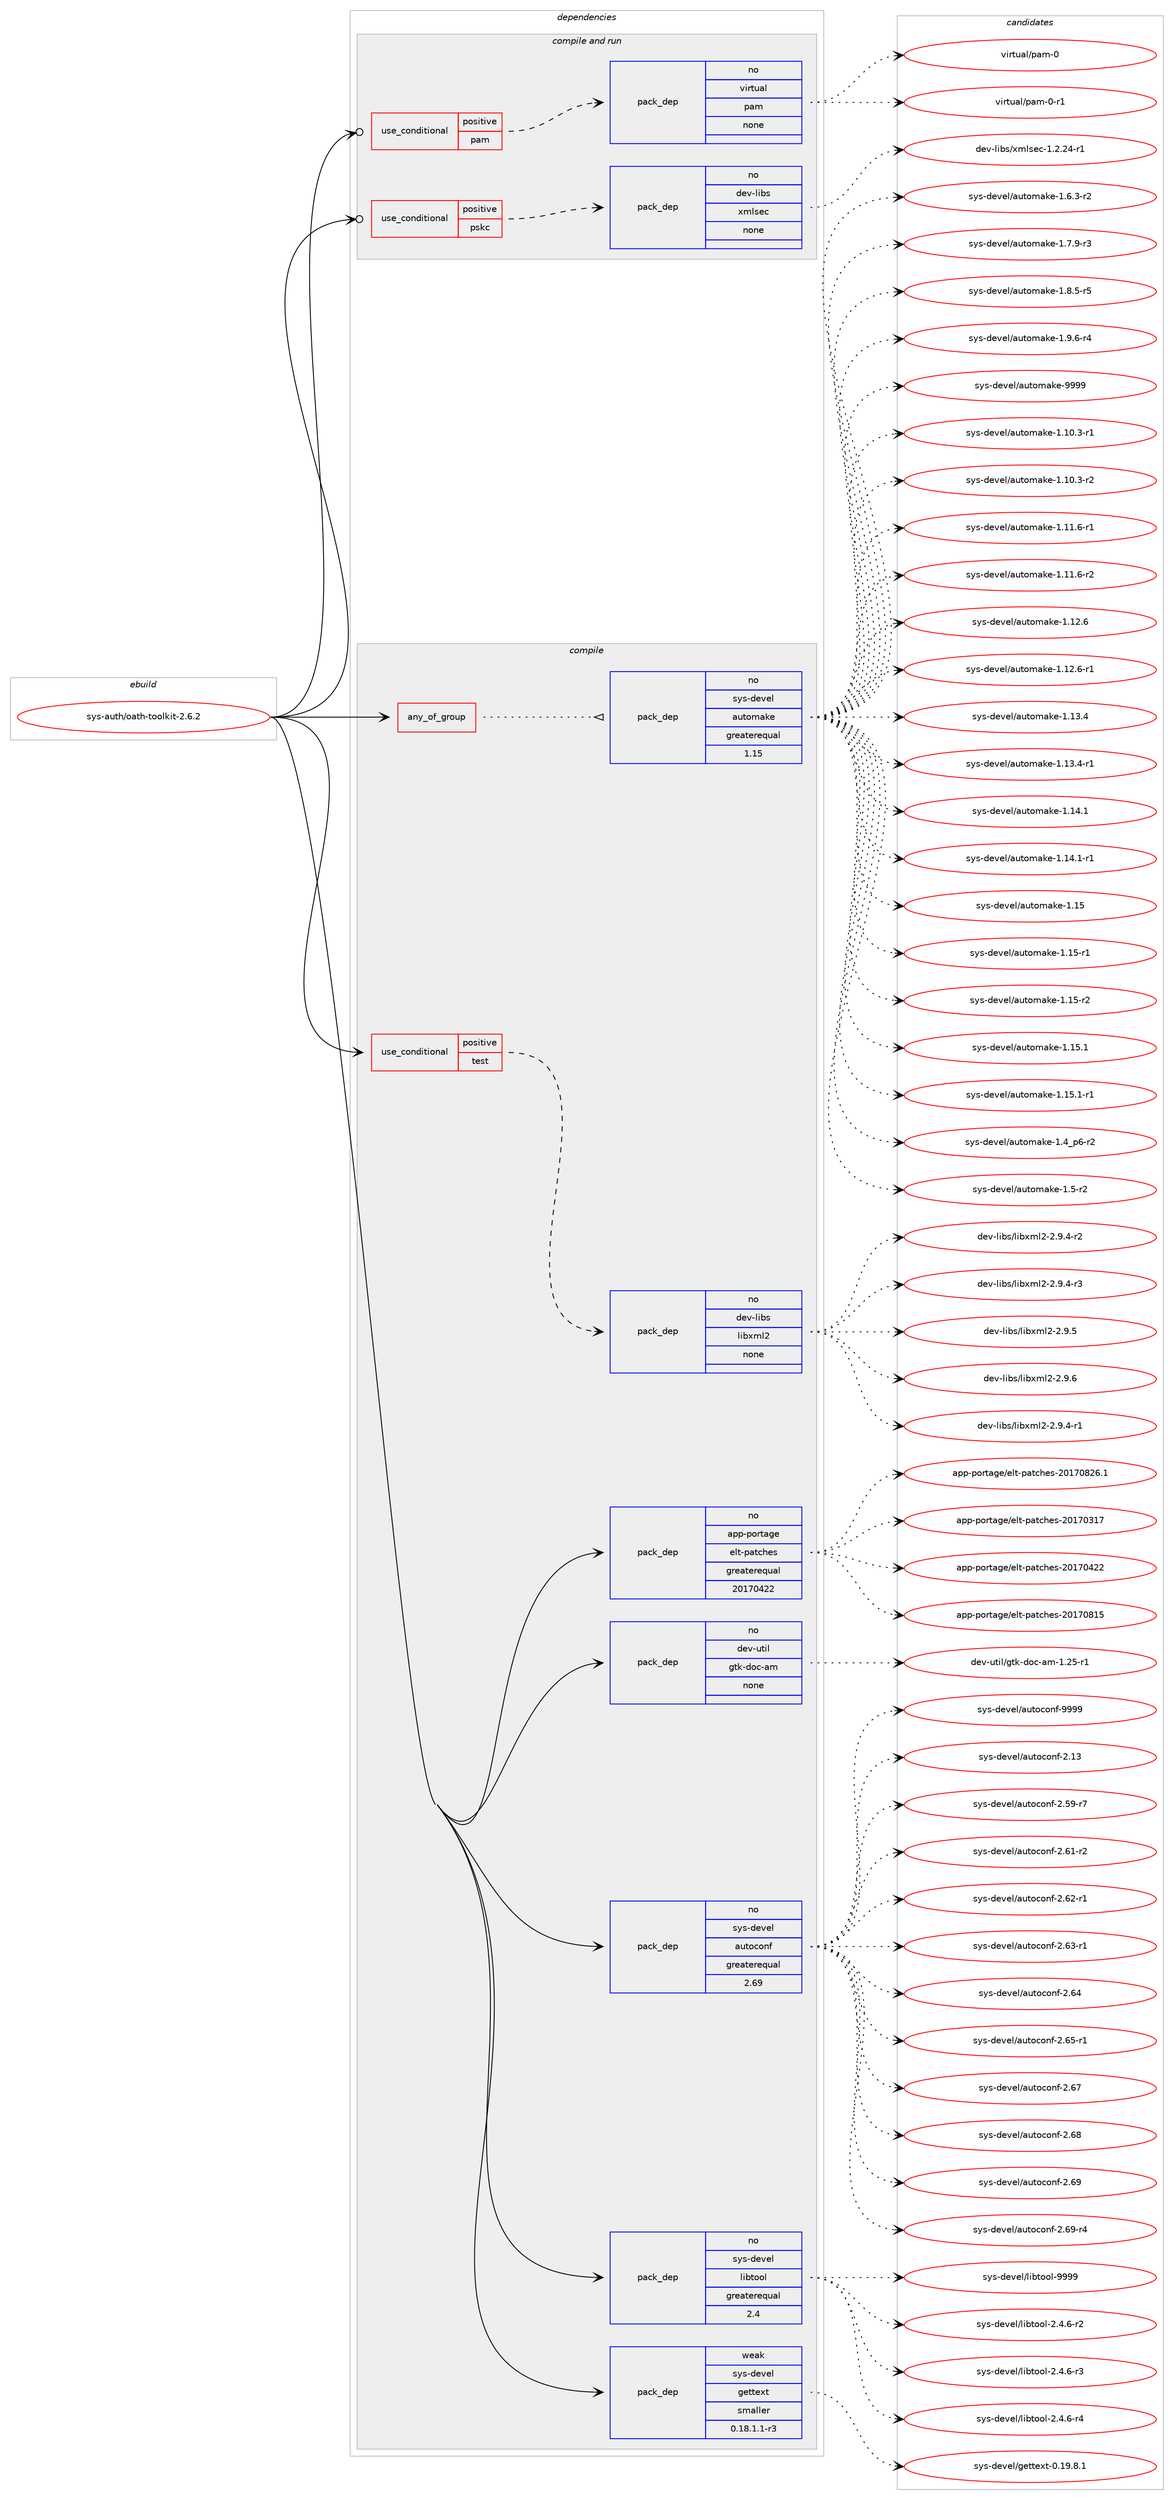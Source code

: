 digraph prolog {

# *************
# Graph options
# *************

newrank=true;
concentrate=true;
compound=true;
graph [rankdir=LR,fontname=Helvetica,fontsize=10,ranksep=1.5];#, ranksep=2.5, nodesep=0.2];
edge  [arrowhead=vee];
node  [fontname=Helvetica,fontsize=10];

# **********
# The ebuild
# **********

subgraph cluster_leftcol {
color=gray;
rank=same;
label=<<i>ebuild</i>>;
id [label="sys-auth/oath-toolkit-2.6.2", color=red, width=4, href="../sys-auth/oath-toolkit-2.6.2.svg"];
}

# ****************
# The dependencies
# ****************

subgraph cluster_midcol {
color=gray;
label=<<i>dependencies</i>>;
subgraph cluster_compile {
fillcolor="#eeeeee";
style=filled;
label=<<i>compile</i>>;
subgraph any7982 {
dependency475130 [label=<<TABLE BORDER="0" CELLBORDER="1" CELLSPACING="0" CELLPADDING="4"><TR><TD CELLPADDING="10">any_of_group</TD></TR></TABLE>>, shape=none, color=red];subgraph pack352409 {
dependency475131 [label=<<TABLE BORDER="0" CELLBORDER="1" CELLSPACING="0" CELLPADDING="4" WIDTH="220"><TR><TD ROWSPAN="6" CELLPADDING="30">pack_dep</TD></TR><TR><TD WIDTH="110">no</TD></TR><TR><TD>sys-devel</TD></TR><TR><TD>automake</TD></TR><TR><TD>greaterequal</TD></TR><TR><TD>1.15</TD></TR></TABLE>>, shape=none, color=blue];
}
dependency475130:e -> dependency475131:w [weight=20,style="dotted",arrowhead="oinv"];
}
id:e -> dependency475130:w [weight=20,style="solid",arrowhead="vee"];
subgraph cond114469 {
dependency475132 [label=<<TABLE BORDER="0" CELLBORDER="1" CELLSPACING="0" CELLPADDING="4"><TR><TD ROWSPAN="3" CELLPADDING="10">use_conditional</TD></TR><TR><TD>positive</TD></TR><TR><TD>test</TD></TR></TABLE>>, shape=none, color=red];
subgraph pack352410 {
dependency475133 [label=<<TABLE BORDER="0" CELLBORDER="1" CELLSPACING="0" CELLPADDING="4" WIDTH="220"><TR><TD ROWSPAN="6" CELLPADDING="30">pack_dep</TD></TR><TR><TD WIDTH="110">no</TD></TR><TR><TD>dev-libs</TD></TR><TR><TD>libxml2</TD></TR><TR><TD>none</TD></TR><TR><TD></TD></TR></TABLE>>, shape=none, color=blue];
}
dependency475132:e -> dependency475133:w [weight=20,style="dashed",arrowhead="vee"];
}
id:e -> dependency475132:w [weight=20,style="solid",arrowhead="vee"];
subgraph pack352411 {
dependency475134 [label=<<TABLE BORDER="0" CELLBORDER="1" CELLSPACING="0" CELLPADDING="4" WIDTH="220"><TR><TD ROWSPAN="6" CELLPADDING="30">pack_dep</TD></TR><TR><TD WIDTH="110">no</TD></TR><TR><TD>app-portage</TD></TR><TR><TD>elt-patches</TD></TR><TR><TD>greaterequal</TD></TR><TR><TD>20170422</TD></TR></TABLE>>, shape=none, color=blue];
}
id:e -> dependency475134:w [weight=20,style="solid",arrowhead="vee"];
subgraph pack352412 {
dependency475135 [label=<<TABLE BORDER="0" CELLBORDER="1" CELLSPACING="0" CELLPADDING="4" WIDTH="220"><TR><TD ROWSPAN="6" CELLPADDING="30">pack_dep</TD></TR><TR><TD WIDTH="110">no</TD></TR><TR><TD>dev-util</TD></TR><TR><TD>gtk-doc-am</TD></TR><TR><TD>none</TD></TR><TR><TD></TD></TR></TABLE>>, shape=none, color=blue];
}
id:e -> dependency475135:w [weight=20,style="solid",arrowhead="vee"];
subgraph pack352413 {
dependency475136 [label=<<TABLE BORDER="0" CELLBORDER="1" CELLSPACING="0" CELLPADDING="4" WIDTH="220"><TR><TD ROWSPAN="6" CELLPADDING="30">pack_dep</TD></TR><TR><TD WIDTH="110">no</TD></TR><TR><TD>sys-devel</TD></TR><TR><TD>autoconf</TD></TR><TR><TD>greaterequal</TD></TR><TR><TD>2.69</TD></TR></TABLE>>, shape=none, color=blue];
}
id:e -> dependency475136:w [weight=20,style="solid",arrowhead="vee"];
subgraph pack352414 {
dependency475137 [label=<<TABLE BORDER="0" CELLBORDER="1" CELLSPACING="0" CELLPADDING="4" WIDTH="220"><TR><TD ROWSPAN="6" CELLPADDING="30">pack_dep</TD></TR><TR><TD WIDTH="110">no</TD></TR><TR><TD>sys-devel</TD></TR><TR><TD>libtool</TD></TR><TR><TD>greaterequal</TD></TR><TR><TD>2.4</TD></TR></TABLE>>, shape=none, color=blue];
}
id:e -> dependency475137:w [weight=20,style="solid",arrowhead="vee"];
subgraph pack352415 {
dependency475138 [label=<<TABLE BORDER="0" CELLBORDER="1" CELLSPACING="0" CELLPADDING="4" WIDTH="220"><TR><TD ROWSPAN="6" CELLPADDING="30">pack_dep</TD></TR><TR><TD WIDTH="110">weak</TD></TR><TR><TD>sys-devel</TD></TR><TR><TD>gettext</TD></TR><TR><TD>smaller</TD></TR><TR><TD>0.18.1.1-r3</TD></TR></TABLE>>, shape=none, color=blue];
}
id:e -> dependency475138:w [weight=20,style="solid",arrowhead="vee"];
}
subgraph cluster_compileandrun {
fillcolor="#eeeeee";
style=filled;
label=<<i>compile and run</i>>;
subgraph cond114470 {
dependency475139 [label=<<TABLE BORDER="0" CELLBORDER="1" CELLSPACING="0" CELLPADDING="4"><TR><TD ROWSPAN="3" CELLPADDING="10">use_conditional</TD></TR><TR><TD>positive</TD></TR><TR><TD>pam</TD></TR></TABLE>>, shape=none, color=red];
subgraph pack352416 {
dependency475140 [label=<<TABLE BORDER="0" CELLBORDER="1" CELLSPACING="0" CELLPADDING="4" WIDTH="220"><TR><TD ROWSPAN="6" CELLPADDING="30">pack_dep</TD></TR><TR><TD WIDTH="110">no</TD></TR><TR><TD>virtual</TD></TR><TR><TD>pam</TD></TR><TR><TD>none</TD></TR><TR><TD></TD></TR></TABLE>>, shape=none, color=blue];
}
dependency475139:e -> dependency475140:w [weight=20,style="dashed",arrowhead="vee"];
}
id:e -> dependency475139:w [weight=20,style="solid",arrowhead="odotvee"];
subgraph cond114471 {
dependency475141 [label=<<TABLE BORDER="0" CELLBORDER="1" CELLSPACING="0" CELLPADDING="4"><TR><TD ROWSPAN="3" CELLPADDING="10">use_conditional</TD></TR><TR><TD>positive</TD></TR><TR><TD>pskc</TD></TR></TABLE>>, shape=none, color=red];
subgraph pack352417 {
dependency475142 [label=<<TABLE BORDER="0" CELLBORDER="1" CELLSPACING="0" CELLPADDING="4" WIDTH="220"><TR><TD ROWSPAN="6" CELLPADDING="30">pack_dep</TD></TR><TR><TD WIDTH="110">no</TD></TR><TR><TD>dev-libs</TD></TR><TR><TD>xmlsec</TD></TR><TR><TD>none</TD></TR><TR><TD></TD></TR></TABLE>>, shape=none, color=blue];
}
dependency475141:e -> dependency475142:w [weight=20,style="dashed",arrowhead="vee"];
}
id:e -> dependency475141:w [weight=20,style="solid",arrowhead="odotvee"];
}
subgraph cluster_run {
fillcolor="#eeeeee";
style=filled;
label=<<i>run</i>>;
}
}

# **************
# The candidates
# **************

subgraph cluster_choices {
rank=same;
color=gray;
label=<<i>candidates</i>>;

subgraph choice352409 {
color=black;
nodesep=1;
choice11512111545100101118101108479711711611110997107101454946494846514511449 [label="sys-devel/automake-1.10.3-r1", color=red, width=4,href="../sys-devel/automake-1.10.3-r1.svg"];
choice11512111545100101118101108479711711611110997107101454946494846514511450 [label="sys-devel/automake-1.10.3-r2", color=red, width=4,href="../sys-devel/automake-1.10.3-r2.svg"];
choice11512111545100101118101108479711711611110997107101454946494946544511449 [label="sys-devel/automake-1.11.6-r1", color=red, width=4,href="../sys-devel/automake-1.11.6-r1.svg"];
choice11512111545100101118101108479711711611110997107101454946494946544511450 [label="sys-devel/automake-1.11.6-r2", color=red, width=4,href="../sys-devel/automake-1.11.6-r2.svg"];
choice1151211154510010111810110847971171161111099710710145494649504654 [label="sys-devel/automake-1.12.6", color=red, width=4,href="../sys-devel/automake-1.12.6.svg"];
choice11512111545100101118101108479711711611110997107101454946495046544511449 [label="sys-devel/automake-1.12.6-r1", color=red, width=4,href="../sys-devel/automake-1.12.6-r1.svg"];
choice1151211154510010111810110847971171161111099710710145494649514652 [label="sys-devel/automake-1.13.4", color=red, width=4,href="../sys-devel/automake-1.13.4.svg"];
choice11512111545100101118101108479711711611110997107101454946495146524511449 [label="sys-devel/automake-1.13.4-r1", color=red, width=4,href="../sys-devel/automake-1.13.4-r1.svg"];
choice1151211154510010111810110847971171161111099710710145494649524649 [label="sys-devel/automake-1.14.1", color=red, width=4,href="../sys-devel/automake-1.14.1.svg"];
choice11512111545100101118101108479711711611110997107101454946495246494511449 [label="sys-devel/automake-1.14.1-r1", color=red, width=4,href="../sys-devel/automake-1.14.1-r1.svg"];
choice115121115451001011181011084797117116111109971071014549464953 [label="sys-devel/automake-1.15", color=red, width=4,href="../sys-devel/automake-1.15.svg"];
choice1151211154510010111810110847971171161111099710710145494649534511449 [label="sys-devel/automake-1.15-r1", color=red, width=4,href="../sys-devel/automake-1.15-r1.svg"];
choice1151211154510010111810110847971171161111099710710145494649534511450 [label="sys-devel/automake-1.15-r2", color=red, width=4,href="../sys-devel/automake-1.15-r2.svg"];
choice1151211154510010111810110847971171161111099710710145494649534649 [label="sys-devel/automake-1.15.1", color=red, width=4,href="../sys-devel/automake-1.15.1.svg"];
choice11512111545100101118101108479711711611110997107101454946495346494511449 [label="sys-devel/automake-1.15.1-r1", color=red, width=4,href="../sys-devel/automake-1.15.1-r1.svg"];
choice115121115451001011181011084797117116111109971071014549465295112544511450 [label="sys-devel/automake-1.4_p6-r2", color=red, width=4,href="../sys-devel/automake-1.4_p6-r2.svg"];
choice11512111545100101118101108479711711611110997107101454946534511450 [label="sys-devel/automake-1.5-r2", color=red, width=4,href="../sys-devel/automake-1.5-r2.svg"];
choice115121115451001011181011084797117116111109971071014549465446514511450 [label="sys-devel/automake-1.6.3-r2", color=red, width=4,href="../sys-devel/automake-1.6.3-r2.svg"];
choice115121115451001011181011084797117116111109971071014549465546574511451 [label="sys-devel/automake-1.7.9-r3", color=red, width=4,href="../sys-devel/automake-1.7.9-r3.svg"];
choice115121115451001011181011084797117116111109971071014549465646534511453 [label="sys-devel/automake-1.8.5-r5", color=red, width=4,href="../sys-devel/automake-1.8.5-r5.svg"];
choice115121115451001011181011084797117116111109971071014549465746544511452 [label="sys-devel/automake-1.9.6-r4", color=red, width=4,href="../sys-devel/automake-1.9.6-r4.svg"];
choice115121115451001011181011084797117116111109971071014557575757 [label="sys-devel/automake-9999", color=red, width=4,href="../sys-devel/automake-9999.svg"];
dependency475131:e -> choice11512111545100101118101108479711711611110997107101454946494846514511449:w [style=dotted,weight="100"];
dependency475131:e -> choice11512111545100101118101108479711711611110997107101454946494846514511450:w [style=dotted,weight="100"];
dependency475131:e -> choice11512111545100101118101108479711711611110997107101454946494946544511449:w [style=dotted,weight="100"];
dependency475131:e -> choice11512111545100101118101108479711711611110997107101454946494946544511450:w [style=dotted,weight="100"];
dependency475131:e -> choice1151211154510010111810110847971171161111099710710145494649504654:w [style=dotted,weight="100"];
dependency475131:e -> choice11512111545100101118101108479711711611110997107101454946495046544511449:w [style=dotted,weight="100"];
dependency475131:e -> choice1151211154510010111810110847971171161111099710710145494649514652:w [style=dotted,weight="100"];
dependency475131:e -> choice11512111545100101118101108479711711611110997107101454946495146524511449:w [style=dotted,weight="100"];
dependency475131:e -> choice1151211154510010111810110847971171161111099710710145494649524649:w [style=dotted,weight="100"];
dependency475131:e -> choice11512111545100101118101108479711711611110997107101454946495246494511449:w [style=dotted,weight="100"];
dependency475131:e -> choice115121115451001011181011084797117116111109971071014549464953:w [style=dotted,weight="100"];
dependency475131:e -> choice1151211154510010111810110847971171161111099710710145494649534511449:w [style=dotted,weight="100"];
dependency475131:e -> choice1151211154510010111810110847971171161111099710710145494649534511450:w [style=dotted,weight="100"];
dependency475131:e -> choice1151211154510010111810110847971171161111099710710145494649534649:w [style=dotted,weight="100"];
dependency475131:e -> choice11512111545100101118101108479711711611110997107101454946495346494511449:w [style=dotted,weight="100"];
dependency475131:e -> choice115121115451001011181011084797117116111109971071014549465295112544511450:w [style=dotted,weight="100"];
dependency475131:e -> choice11512111545100101118101108479711711611110997107101454946534511450:w [style=dotted,weight="100"];
dependency475131:e -> choice115121115451001011181011084797117116111109971071014549465446514511450:w [style=dotted,weight="100"];
dependency475131:e -> choice115121115451001011181011084797117116111109971071014549465546574511451:w [style=dotted,weight="100"];
dependency475131:e -> choice115121115451001011181011084797117116111109971071014549465646534511453:w [style=dotted,weight="100"];
dependency475131:e -> choice115121115451001011181011084797117116111109971071014549465746544511452:w [style=dotted,weight="100"];
dependency475131:e -> choice115121115451001011181011084797117116111109971071014557575757:w [style=dotted,weight="100"];
}
subgraph choice352410 {
color=black;
nodesep=1;
choice10010111845108105981154710810598120109108504550465746524511449 [label="dev-libs/libxml2-2.9.4-r1", color=red, width=4,href="../dev-libs/libxml2-2.9.4-r1.svg"];
choice10010111845108105981154710810598120109108504550465746524511450 [label="dev-libs/libxml2-2.9.4-r2", color=red, width=4,href="../dev-libs/libxml2-2.9.4-r2.svg"];
choice10010111845108105981154710810598120109108504550465746524511451 [label="dev-libs/libxml2-2.9.4-r3", color=red, width=4,href="../dev-libs/libxml2-2.9.4-r3.svg"];
choice1001011184510810598115471081059812010910850455046574653 [label="dev-libs/libxml2-2.9.5", color=red, width=4,href="../dev-libs/libxml2-2.9.5.svg"];
choice1001011184510810598115471081059812010910850455046574654 [label="dev-libs/libxml2-2.9.6", color=red, width=4,href="../dev-libs/libxml2-2.9.6.svg"];
dependency475133:e -> choice10010111845108105981154710810598120109108504550465746524511449:w [style=dotted,weight="100"];
dependency475133:e -> choice10010111845108105981154710810598120109108504550465746524511450:w [style=dotted,weight="100"];
dependency475133:e -> choice10010111845108105981154710810598120109108504550465746524511451:w [style=dotted,weight="100"];
dependency475133:e -> choice1001011184510810598115471081059812010910850455046574653:w [style=dotted,weight="100"];
dependency475133:e -> choice1001011184510810598115471081059812010910850455046574654:w [style=dotted,weight="100"];
}
subgraph choice352411 {
color=black;
nodesep=1;
choice97112112451121111141169710310147101108116451129711699104101115455048495548514955 [label="app-portage/elt-patches-20170317", color=red, width=4,href="../app-portage/elt-patches-20170317.svg"];
choice97112112451121111141169710310147101108116451129711699104101115455048495548525050 [label="app-portage/elt-patches-20170422", color=red, width=4,href="../app-portage/elt-patches-20170422.svg"];
choice97112112451121111141169710310147101108116451129711699104101115455048495548564953 [label="app-portage/elt-patches-20170815", color=red, width=4,href="../app-portage/elt-patches-20170815.svg"];
choice971121124511211111411697103101471011081164511297116991041011154550484955485650544649 [label="app-portage/elt-patches-20170826.1", color=red, width=4,href="../app-portage/elt-patches-20170826.1.svg"];
dependency475134:e -> choice97112112451121111141169710310147101108116451129711699104101115455048495548514955:w [style=dotted,weight="100"];
dependency475134:e -> choice97112112451121111141169710310147101108116451129711699104101115455048495548525050:w [style=dotted,weight="100"];
dependency475134:e -> choice97112112451121111141169710310147101108116451129711699104101115455048495548564953:w [style=dotted,weight="100"];
dependency475134:e -> choice971121124511211111411697103101471011081164511297116991041011154550484955485650544649:w [style=dotted,weight="100"];
}
subgraph choice352412 {
color=black;
nodesep=1;
choice10010111845117116105108471031161074510011199459710945494650534511449 [label="dev-util/gtk-doc-am-1.25-r1", color=red, width=4,href="../dev-util/gtk-doc-am-1.25-r1.svg"];
dependency475135:e -> choice10010111845117116105108471031161074510011199459710945494650534511449:w [style=dotted,weight="100"];
}
subgraph choice352413 {
color=black;
nodesep=1;
choice115121115451001011181011084797117116111991111101024550464951 [label="sys-devel/autoconf-2.13", color=red, width=4,href="../sys-devel/autoconf-2.13.svg"];
choice1151211154510010111810110847971171161119911111010245504653574511455 [label="sys-devel/autoconf-2.59-r7", color=red, width=4,href="../sys-devel/autoconf-2.59-r7.svg"];
choice1151211154510010111810110847971171161119911111010245504654494511450 [label="sys-devel/autoconf-2.61-r2", color=red, width=4,href="../sys-devel/autoconf-2.61-r2.svg"];
choice1151211154510010111810110847971171161119911111010245504654504511449 [label="sys-devel/autoconf-2.62-r1", color=red, width=4,href="../sys-devel/autoconf-2.62-r1.svg"];
choice1151211154510010111810110847971171161119911111010245504654514511449 [label="sys-devel/autoconf-2.63-r1", color=red, width=4,href="../sys-devel/autoconf-2.63-r1.svg"];
choice115121115451001011181011084797117116111991111101024550465452 [label="sys-devel/autoconf-2.64", color=red, width=4,href="../sys-devel/autoconf-2.64.svg"];
choice1151211154510010111810110847971171161119911111010245504654534511449 [label="sys-devel/autoconf-2.65-r1", color=red, width=4,href="../sys-devel/autoconf-2.65-r1.svg"];
choice115121115451001011181011084797117116111991111101024550465455 [label="sys-devel/autoconf-2.67", color=red, width=4,href="../sys-devel/autoconf-2.67.svg"];
choice115121115451001011181011084797117116111991111101024550465456 [label="sys-devel/autoconf-2.68", color=red, width=4,href="../sys-devel/autoconf-2.68.svg"];
choice115121115451001011181011084797117116111991111101024550465457 [label="sys-devel/autoconf-2.69", color=red, width=4,href="../sys-devel/autoconf-2.69.svg"];
choice1151211154510010111810110847971171161119911111010245504654574511452 [label="sys-devel/autoconf-2.69-r4", color=red, width=4,href="../sys-devel/autoconf-2.69-r4.svg"];
choice115121115451001011181011084797117116111991111101024557575757 [label="sys-devel/autoconf-9999", color=red, width=4,href="../sys-devel/autoconf-9999.svg"];
dependency475136:e -> choice115121115451001011181011084797117116111991111101024550464951:w [style=dotted,weight="100"];
dependency475136:e -> choice1151211154510010111810110847971171161119911111010245504653574511455:w [style=dotted,weight="100"];
dependency475136:e -> choice1151211154510010111810110847971171161119911111010245504654494511450:w [style=dotted,weight="100"];
dependency475136:e -> choice1151211154510010111810110847971171161119911111010245504654504511449:w [style=dotted,weight="100"];
dependency475136:e -> choice1151211154510010111810110847971171161119911111010245504654514511449:w [style=dotted,weight="100"];
dependency475136:e -> choice115121115451001011181011084797117116111991111101024550465452:w [style=dotted,weight="100"];
dependency475136:e -> choice1151211154510010111810110847971171161119911111010245504654534511449:w [style=dotted,weight="100"];
dependency475136:e -> choice115121115451001011181011084797117116111991111101024550465455:w [style=dotted,weight="100"];
dependency475136:e -> choice115121115451001011181011084797117116111991111101024550465456:w [style=dotted,weight="100"];
dependency475136:e -> choice115121115451001011181011084797117116111991111101024550465457:w [style=dotted,weight="100"];
dependency475136:e -> choice1151211154510010111810110847971171161119911111010245504654574511452:w [style=dotted,weight="100"];
dependency475136:e -> choice115121115451001011181011084797117116111991111101024557575757:w [style=dotted,weight="100"];
}
subgraph choice352414 {
color=black;
nodesep=1;
choice1151211154510010111810110847108105981161111111084550465246544511450 [label="sys-devel/libtool-2.4.6-r2", color=red, width=4,href="../sys-devel/libtool-2.4.6-r2.svg"];
choice1151211154510010111810110847108105981161111111084550465246544511451 [label="sys-devel/libtool-2.4.6-r3", color=red, width=4,href="../sys-devel/libtool-2.4.6-r3.svg"];
choice1151211154510010111810110847108105981161111111084550465246544511452 [label="sys-devel/libtool-2.4.6-r4", color=red, width=4,href="../sys-devel/libtool-2.4.6-r4.svg"];
choice1151211154510010111810110847108105981161111111084557575757 [label="sys-devel/libtool-9999", color=red, width=4,href="../sys-devel/libtool-9999.svg"];
dependency475137:e -> choice1151211154510010111810110847108105981161111111084550465246544511450:w [style=dotted,weight="100"];
dependency475137:e -> choice1151211154510010111810110847108105981161111111084550465246544511451:w [style=dotted,weight="100"];
dependency475137:e -> choice1151211154510010111810110847108105981161111111084550465246544511452:w [style=dotted,weight="100"];
dependency475137:e -> choice1151211154510010111810110847108105981161111111084557575757:w [style=dotted,weight="100"];
}
subgraph choice352415 {
color=black;
nodesep=1;
choice1151211154510010111810110847103101116116101120116454846495746564649 [label="sys-devel/gettext-0.19.8.1", color=red, width=4,href="../sys-devel/gettext-0.19.8.1.svg"];
dependency475138:e -> choice1151211154510010111810110847103101116116101120116454846495746564649:w [style=dotted,weight="100"];
}
subgraph choice352416 {
color=black;
nodesep=1;
choice1181051141161179710847112971094548 [label="virtual/pam-0", color=red, width=4,href="../virtual/pam-0.svg"];
choice11810511411611797108471129710945484511449 [label="virtual/pam-0-r1", color=red, width=4,href="../virtual/pam-0-r1.svg"];
dependency475140:e -> choice1181051141161179710847112971094548:w [style=dotted,weight="100"];
dependency475140:e -> choice11810511411611797108471129710945484511449:w [style=dotted,weight="100"];
}
subgraph choice352417 {
color=black;
nodesep=1;
choice10010111845108105981154712010910811510199454946504650524511449 [label="dev-libs/xmlsec-1.2.24-r1", color=red, width=4,href="../dev-libs/xmlsec-1.2.24-r1.svg"];
dependency475142:e -> choice10010111845108105981154712010910811510199454946504650524511449:w [style=dotted,weight="100"];
}
}

}
